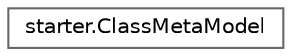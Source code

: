 digraph "Graphical Class Hierarchy"
{
 // LATEX_PDF_SIZE
  bgcolor="transparent";
  edge [fontname=Helvetica,fontsize=10,labelfontname=Helvetica,labelfontsize=10];
  node [fontname=Helvetica,fontsize=10,shape=box,height=0.2,width=0.4];
  rankdir="LR";
  Node0 [id="Node000000",label="starter.ClassMetaModel",height=0.2,width=0.4,color="grey40", fillcolor="white", style="filled",URL="$classstarter_1_1_class_meta_model.html",tooltip=" "];
}
